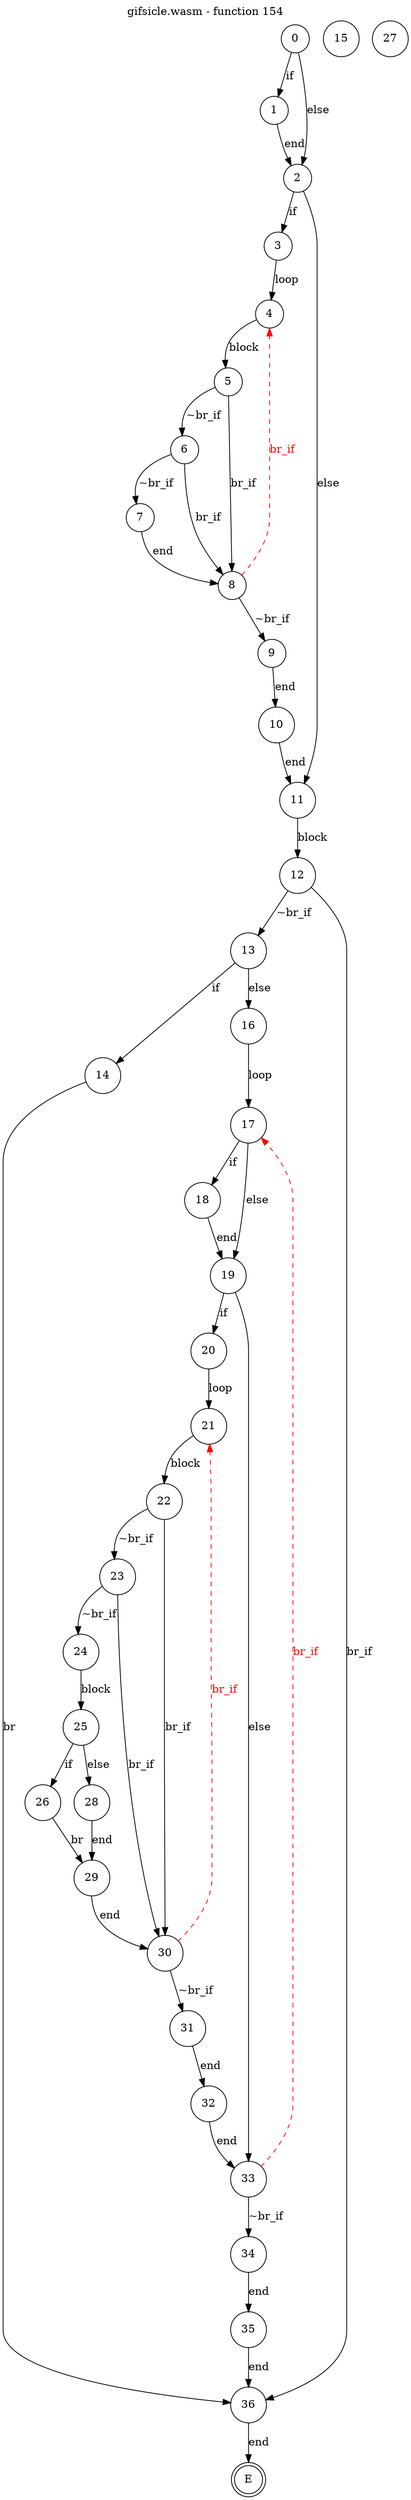 digraph finite_state_machine {
    label = "gifsicle.wasm - function 154"
    labelloc =  t
    labelfontsize = 16
    labelfontcolor = black
    labelfontname = "Helvetica"
    node [shape = doublecircle]; E ;
node [shape=circle, fontcolor=black, style="", label="0"]0
node [shape=circle, fontcolor=black, style="", label="1"]1
node [shape=circle, fontcolor=black, style="", label="2"]2
node [shape=circle, fontcolor=black, style="", label="3"]3
node [shape=circle, fontcolor=black, style="", label="4"]4
node [shape=circle, fontcolor=black, style="", label="5"]5
node [shape=circle, fontcolor=black, style="", label="6"]6
node [shape=circle, fontcolor=black, style="", label="7"]7
node [shape=circle, fontcolor=black, style="", label="8"]8
node [shape=circle, fontcolor=black, style="", label="9"]9
node [shape=circle, fontcolor=black, style="", label="10"]10
node [shape=circle, fontcolor=black, style="", label="11"]11
node [shape=circle, fontcolor=black, style="", label="12"]12
node [shape=circle, fontcolor=black, style="", label="13"]13
node [shape=circle, fontcolor=black, style="", label="14"]14
node [shape=circle, fontcolor=black, style="", label="15"]15
node [shape=circle, fontcolor=black, style="", label="16"]16
node [shape=circle, fontcolor=black, style="", label="17"]17
node [shape=circle, fontcolor=black, style="", label="18"]18
node [shape=circle, fontcolor=black, style="", label="19"]19
node [shape=circle, fontcolor=black, style="", label="20"]20
node [shape=circle, fontcolor=black, style="", label="21"]21
node [shape=circle, fontcolor=black, style="", label="22"]22
node [shape=circle, fontcolor=black, style="", label="23"]23
node [shape=circle, fontcolor=black, style="", label="24"]24
node [shape=circle, fontcolor=black, style="", label="25"]25
node [shape=circle, fontcolor=black, style="", label="26"]26
node [shape=circle, fontcolor=black, style="", label="27"]27
node [shape=circle, fontcolor=black, style="", label="28"]28
node [shape=circle, fontcolor=black, style="", label="29"]29
node [shape=circle, fontcolor=black, style="", label="30"]30
node [shape=circle, fontcolor=black, style="", label="31"]31
node [shape=circle, fontcolor=black, style="", label="32"]32
node [shape=circle, fontcolor=black, style="", label="33"]33
node [shape=circle, fontcolor=black, style="", label="34"]34
node [shape=circle, fontcolor=black, style="", label="35"]35
node [shape=circle, fontcolor=black, style="", label="36"]36
node [shape=circle, fontcolor=black, style="", label="E"]E
    0 -> 1[label="if"];
    0 -> 2[label="else"];
    1 -> 2[label="end"];
    2 -> 3[label="if"];
    2 -> 11[label="else"];
    3 -> 4[label="loop"];
    4 -> 5[label="block"];
    5 -> 6[label="~br_if"];
    5 -> 8[label="br_if"];
    6 -> 7[label="~br_if"];
    6 -> 8[label="br_if"];
    7 -> 8[label="end"];
    8 -> 9[label="~br_if"];
    8 -> 4[style="dashed" color="red" fontcolor="red" label="br_if"];
    9 -> 10[label="end"];
    10 -> 11[label="end"];
    11 -> 12[label="block"];
    12 -> 13[label="~br_if"];
    12 -> 36[label="br_if"];
    13 -> 14[label="if"];
    13 -> 16[label="else"];
    14 -> 36[label="br"];
    16 -> 17[label="loop"];
    17 -> 18[label="if"];
    17 -> 19[label="else"];
    18 -> 19[label="end"];
    19 -> 20[label="if"];
    19 -> 33[label="else"];
    20 -> 21[label="loop"];
    21 -> 22[label="block"];
    22 -> 23[label="~br_if"];
    22 -> 30[label="br_if"];
    23 -> 24[label="~br_if"];
    23 -> 30[label="br_if"];
    24 -> 25[label="block"];
    25 -> 26[label="if"];
    25 -> 28[label="else"];
    26 -> 29[label="br"];
    28 -> 29[label="end"];
    29 -> 30[label="end"];
    30 -> 31[label="~br_if"];
    30 -> 21[style="dashed" color="red" fontcolor="red" label="br_if"];
    31 -> 32[label="end"];
    32 -> 33[label="end"];
    33 -> 34[label="~br_if"];
    33 -> 17[style="dashed" color="red" fontcolor="red" label="br_if"];
    34 -> 35[label="end"];
    35 -> 36[label="end"];
    36 -> E[label="end"];
}
